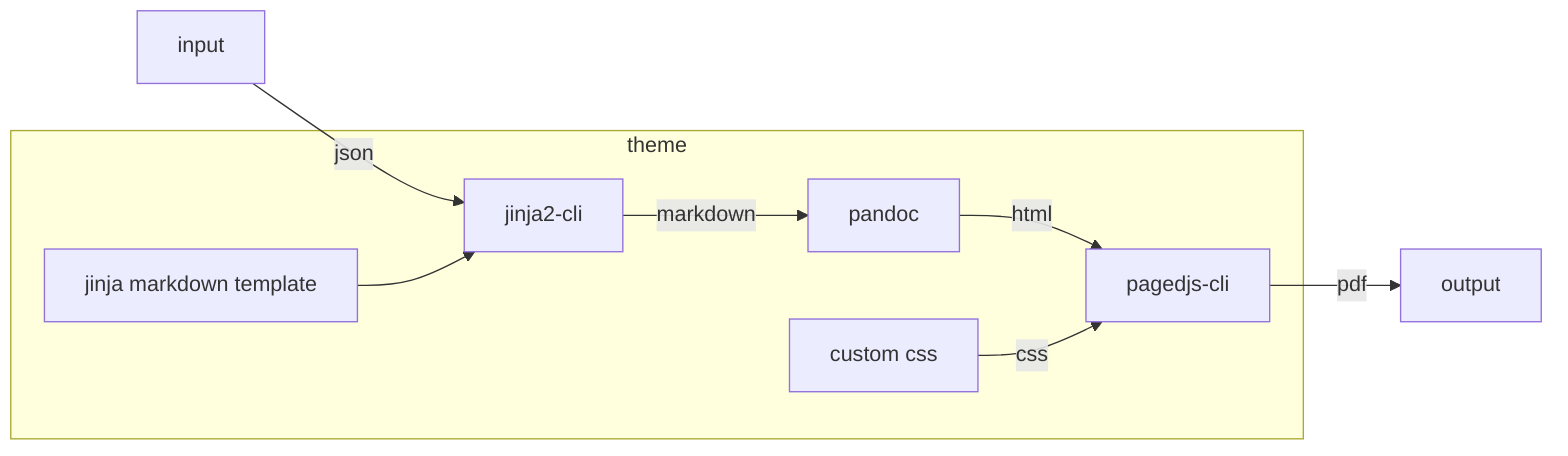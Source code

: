 flowchart LR
    subgraph theme
        jinja[jinja2-cli]
        pandoc
        css[custom css]
        pagedjs-cli
        markdown[jinja markdown template]
    end
    input --json--> jinja
    markdown --> jinja
    jinja --markdown--> pandoc
    pandoc --html--> pagedjs-cli
    css --css--> pagedjs-cli
    pagedjs-cli --pdf--> output